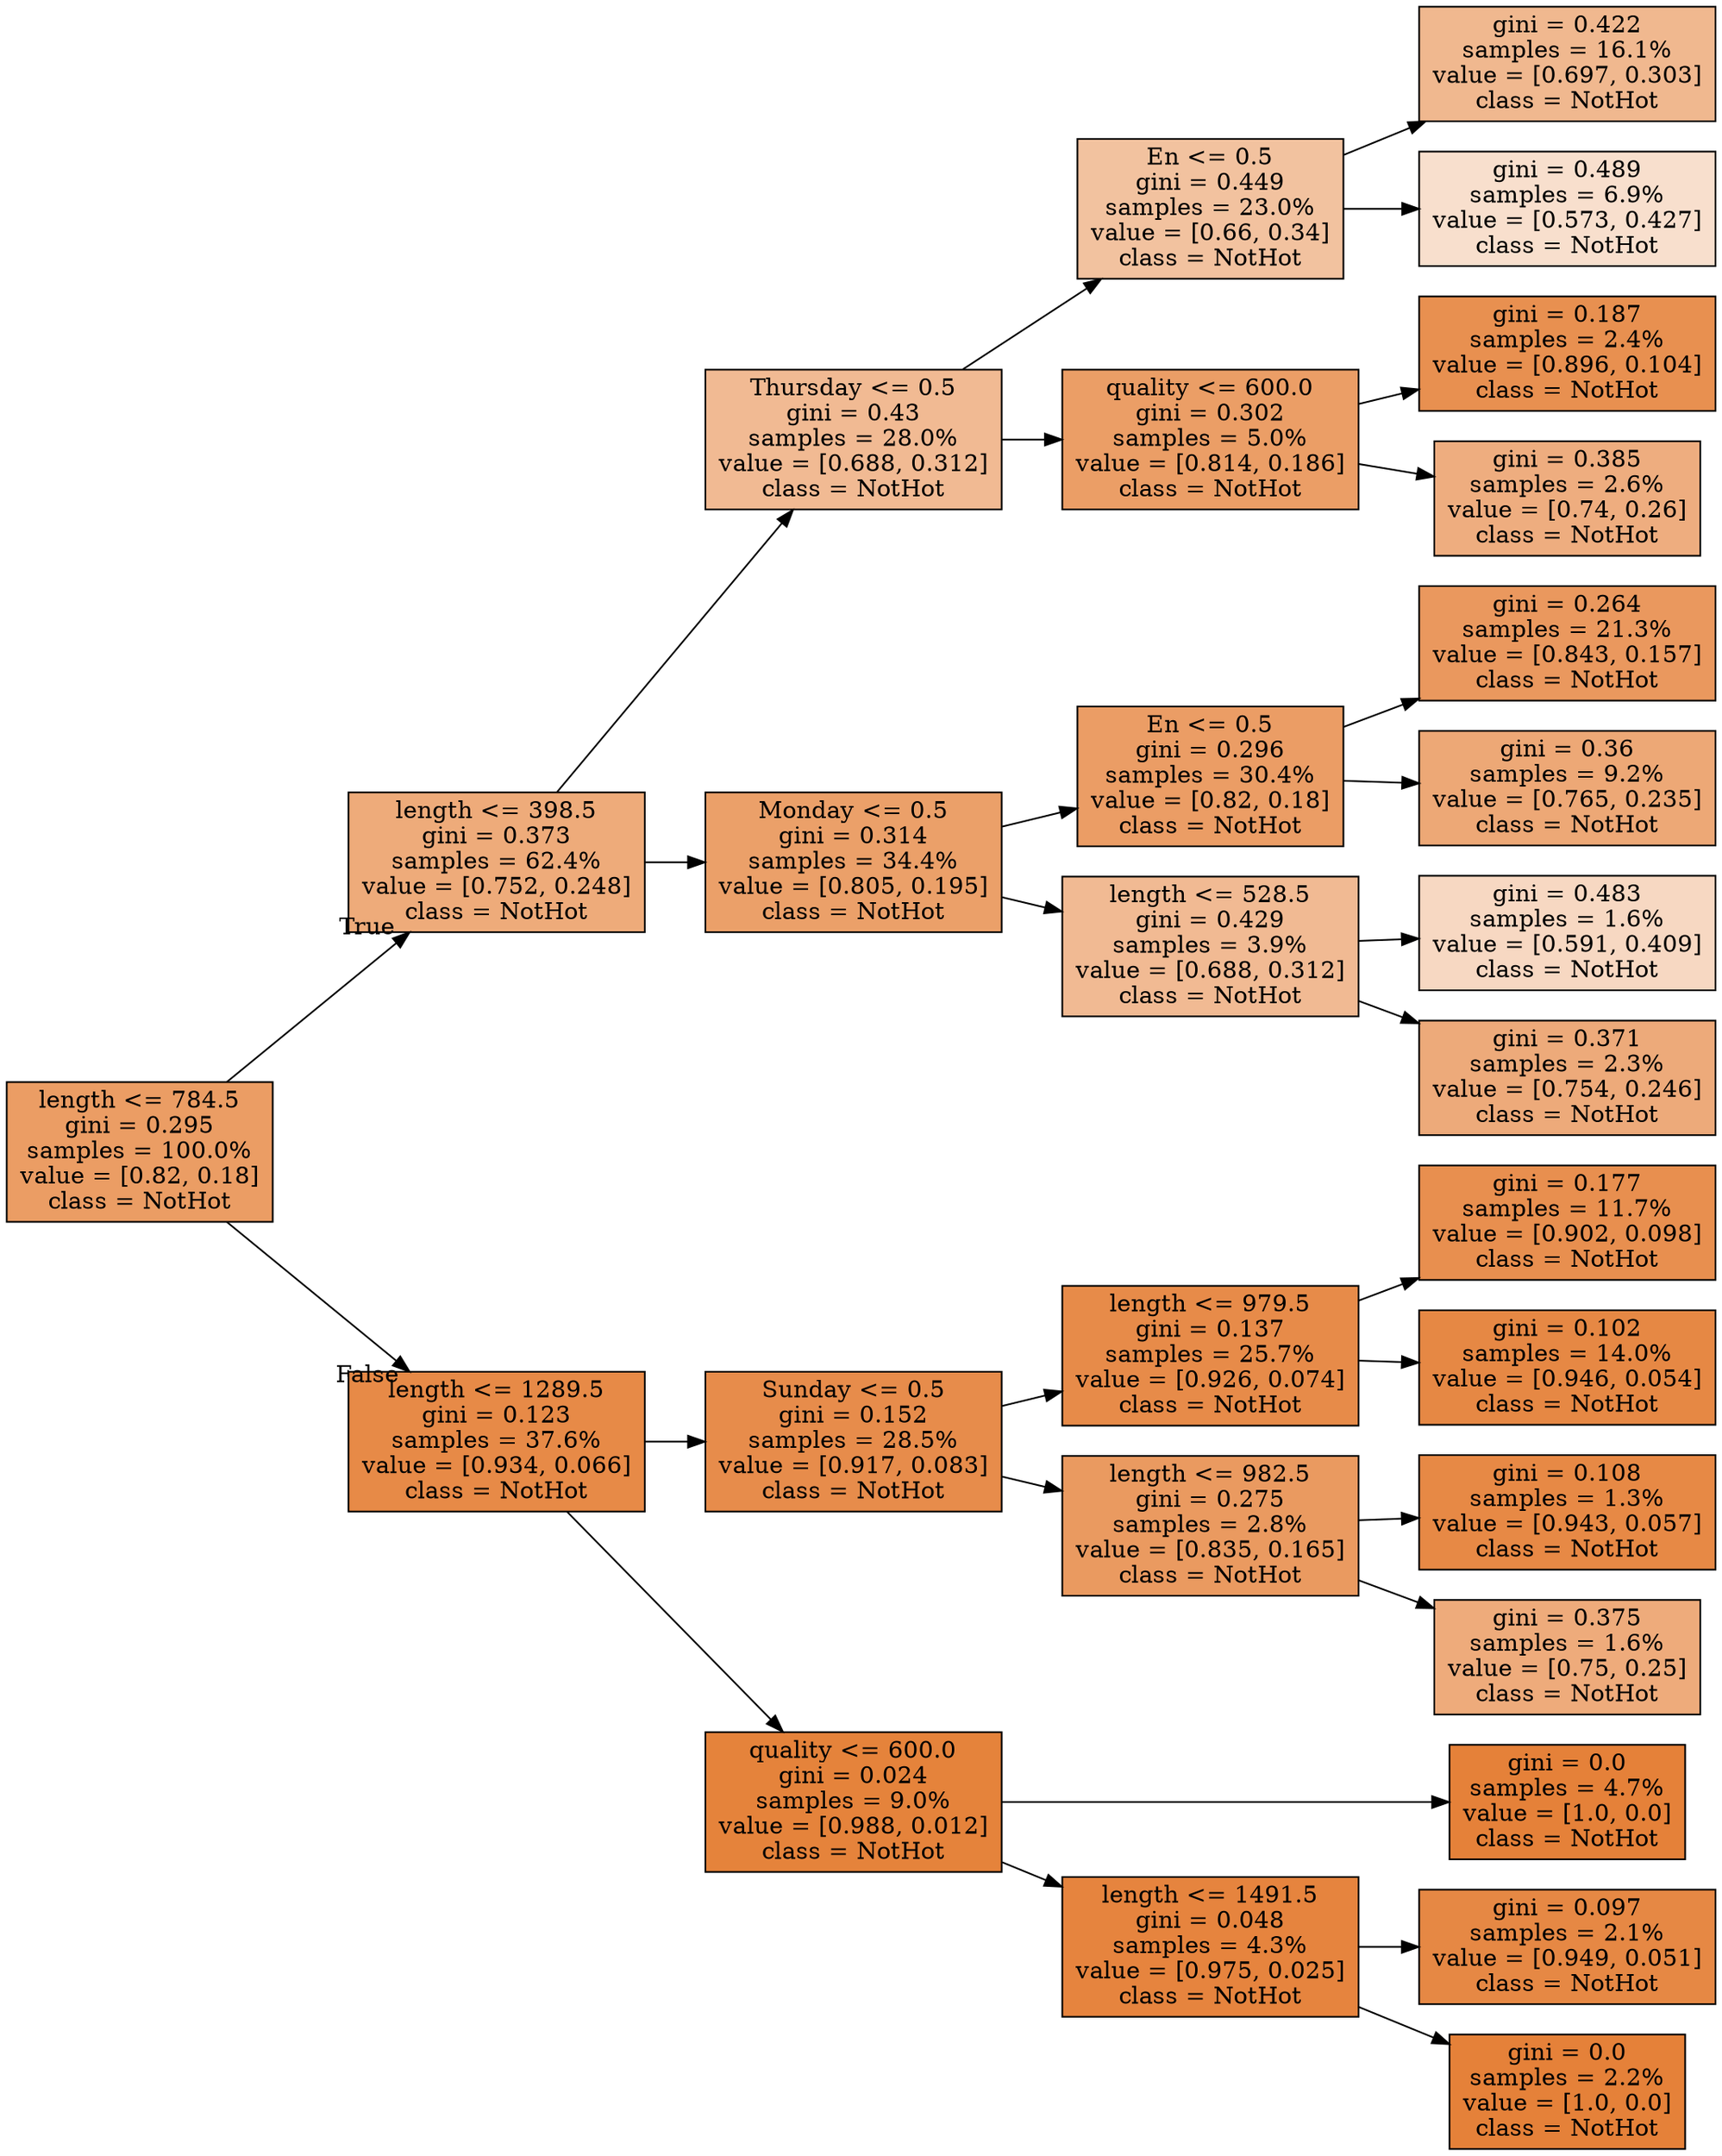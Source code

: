 digraph Tree {
node [shape=box, style="filled", color="black"] ;
graph [ranksep=equally, splines=polyline] ;
rankdir=LR ;
0 [label="length <= 784.5\ngini = 0.295\nsamples = 100.0%\nvalue = [0.82, 0.18]\nclass = NotHot", fillcolor="#eb9d64"] ;
1 [label="length <= 398.5\ngini = 0.373\nsamples = 62.4%\nvalue = [0.752, 0.248]\nclass = NotHot", fillcolor="#eeab7a"] ;
0 -> 1 [labeldistance=2.5, labelangle=-45, headlabel="True"] ;
2 [label="Thursday <= 0.5\ngini = 0.43\nsamples = 28.0%\nvalue = [0.688, 0.312]\nclass = NotHot", fillcolor="#f1ba93"] ;
1 -> 2 ;
3 [label="En <= 0.5\ngini = 0.449\nsamples = 23.0%\nvalue = [0.66, 0.34]\nclass = NotHot", fillcolor="#f2c29f"] ;
2 -> 3 ;
4 [label="gini = 0.422\nsamples = 16.1%\nvalue = [0.697, 0.303]\nclass = NotHot", fillcolor="#f0b88f"] ;
3 -> 4 ;
5 [label="gini = 0.489\nsamples = 6.9%\nvalue = [0.573, 0.427]\nclass = NotHot", fillcolor="#f8dfcd"] ;
3 -> 5 ;
6 [label="quality <= 600.0\ngini = 0.302\nsamples = 5.0%\nvalue = [0.814, 0.186]\nclass = NotHot", fillcolor="#eb9e66"] ;
2 -> 6 ;
7 [label="gini = 0.187\nsamples = 2.4%\nvalue = [0.896, 0.104]\nclass = NotHot", fillcolor="#e89050"] ;
6 -> 7 ;
8 [label="gini = 0.385\nsamples = 2.6%\nvalue = [0.74, 0.26]\nclass = NotHot", fillcolor="#eead7f"] ;
6 -> 8 ;
9 [label="Monday <= 0.5\ngini = 0.314\nsamples = 34.4%\nvalue = [0.805, 0.195]\nclass = NotHot", fillcolor="#eba069"] ;
1 -> 9 ;
10 [label="En <= 0.5\ngini = 0.296\nsamples = 30.4%\nvalue = [0.82, 0.18]\nclass = NotHot", fillcolor="#eb9d65"] ;
9 -> 10 ;
11 [label="gini = 0.264\nsamples = 21.3%\nvalue = [0.843, 0.157]\nclass = NotHot", fillcolor="#ea985e"] ;
10 -> 11 ;
12 [label="gini = 0.36\nsamples = 9.2%\nvalue = [0.765, 0.235]\nclass = NotHot", fillcolor="#eda876"] ;
10 -> 12 ;
13 [label="length <= 528.5\ngini = 0.429\nsamples = 3.9%\nvalue = [0.688, 0.312]\nclass = NotHot", fillcolor="#f1ba93"] ;
9 -> 13 ;
14 [label="gini = 0.483\nsamples = 1.6%\nvalue = [0.591, 0.409]\nclass = NotHot", fillcolor="#f7d8c2"] ;
13 -> 14 ;
15 [label="gini = 0.371\nsamples = 2.3%\nvalue = [0.754, 0.246]\nclass = NotHot", fillcolor="#edaa7a"] ;
13 -> 15 ;
16 [label="length <= 1289.5\ngini = 0.123\nsamples = 37.6%\nvalue = [0.934, 0.066]\nclass = NotHot", fillcolor="#e78a47"] ;
0 -> 16 [labeldistance=2.5, labelangle=45, headlabel="False"] ;
17 [label="Sunday <= 0.5\ngini = 0.152\nsamples = 28.5%\nvalue = [0.917, 0.083]\nclass = NotHot", fillcolor="#e78c4b"] ;
16 -> 17 ;
18 [label="length <= 979.5\ngini = 0.137\nsamples = 25.7%\nvalue = [0.926, 0.074]\nclass = NotHot", fillcolor="#e78b49"] ;
17 -> 18 ;
19 [label="gini = 0.177\nsamples = 11.7%\nvalue = [0.902, 0.098]\nclass = NotHot", fillcolor="#e88f4f"] ;
18 -> 19 ;
20 [label="gini = 0.102\nsamples = 14.0%\nvalue = [0.946, 0.054]\nclass = NotHot", fillcolor="#e68844"] ;
18 -> 20 ;
21 [label="length <= 982.5\ngini = 0.275\nsamples = 2.8%\nvalue = [0.835, 0.165]\nclass = NotHot", fillcolor="#ea9a60"] ;
17 -> 21 ;
22 [label="gini = 0.108\nsamples = 1.3%\nvalue = [0.943, 0.057]\nclass = NotHot", fillcolor="#e78945"] ;
21 -> 22 ;
23 [label="gini = 0.375\nsamples = 1.6%\nvalue = [0.75, 0.25]\nclass = NotHot", fillcolor="#eeab7b"] ;
21 -> 23 ;
24 [label="quality <= 600.0\ngini = 0.024\nsamples = 9.0%\nvalue = [0.988, 0.012]\nclass = NotHot", fillcolor="#e5833b"] ;
16 -> 24 ;
25 [label="gini = 0.0\nsamples = 4.7%\nvalue = [1.0, 0.0]\nclass = NotHot", fillcolor="#e58139"] ;
24 -> 25 ;
26 [label="length <= 1491.5\ngini = 0.048\nsamples = 4.3%\nvalue = [0.975, 0.025]\nclass = NotHot", fillcolor="#e6843e"] ;
24 -> 26 ;
27 [label="gini = 0.097\nsamples = 2.1%\nvalue = [0.949, 0.051]\nclass = NotHot", fillcolor="#e68844"] ;
26 -> 27 ;
28 [label="gini = 0.0\nsamples = 2.2%\nvalue = [1.0, 0.0]\nclass = NotHot", fillcolor="#e58139"] ;
26 -> 28 ;
{rank=same ; 0} ;
{rank=same ; 1; 16} ;
{rank=same ; 2; 9; 17; 24} ;
{rank=same ; 3; 6; 10; 13; 18; 21; 26} ;
{rank=same ; 4; 5; 7; 8; 11; 12; 14; 15; 19; 20; 22; 23; 25; 27; 28} ;
}
